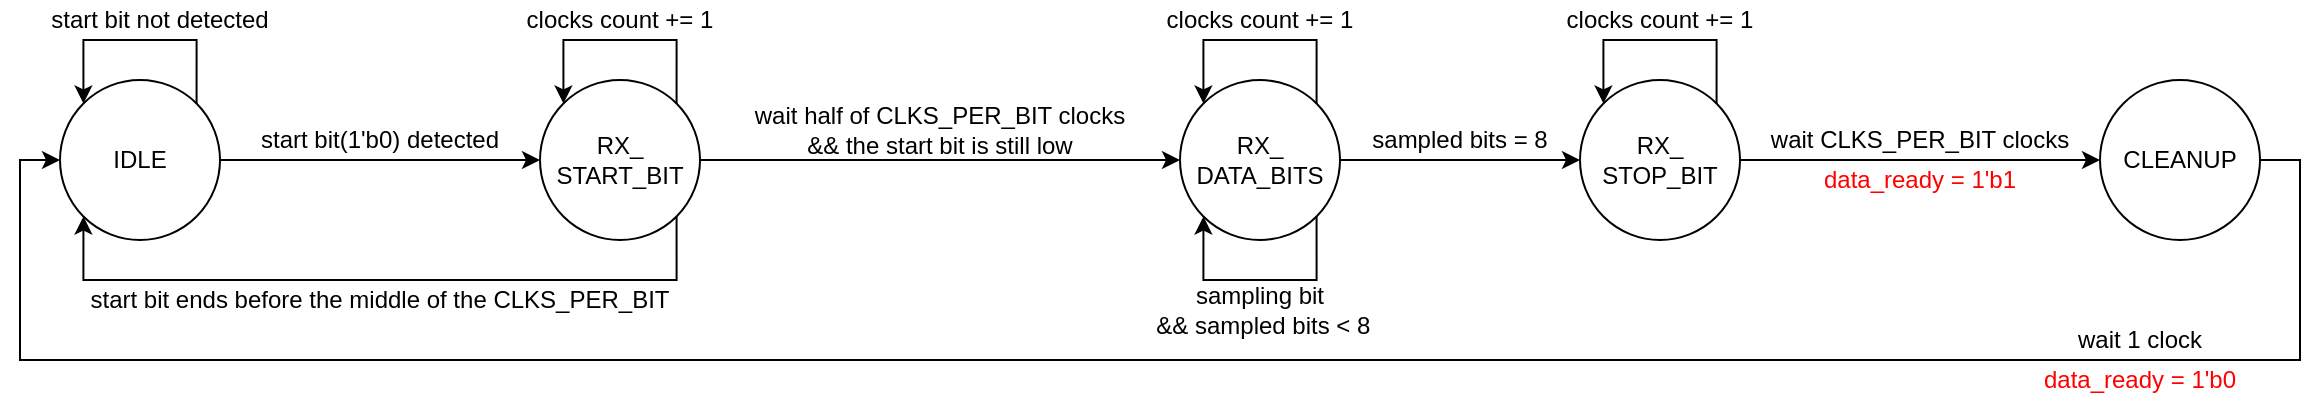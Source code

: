 <mxfile version="14.1.8" type="device"><diagram id="tvTTJsB_3W9rjW5tpj7M" name="第1頁"><mxGraphModel dx="1351" dy="960" grid="1" gridSize="10" guides="1" tooltips="1" connect="1" arrows="1" fold="1" page="1" pageScale="1" pageWidth="3300" pageHeight="4681" math="0" shadow="0"><root><mxCell id="0"/><mxCell id="1" parent="0"/><mxCell id="zSPb_Se1Kn3NIfHTTEaw-6" style="edgeStyle=orthogonalEdgeStyle;rounded=0;orthogonalLoop=1;jettySize=auto;html=1;" edge="1" parent="1" source="zSPb_Se1Kn3NIfHTTEaw-1" target="zSPb_Se1Kn3NIfHTTEaw-2"><mxGeometry relative="1" as="geometry"/></mxCell><mxCell id="zSPb_Se1Kn3NIfHTTEaw-1" value="IDLE" style="ellipse;whiteSpace=wrap;html=1;aspect=fixed;" vertex="1" parent="1"><mxGeometry x="160" y="200" width="80" height="80" as="geometry"/></mxCell><mxCell id="zSPb_Se1Kn3NIfHTTEaw-21" style="edgeStyle=orthogonalEdgeStyle;rounded=0;orthogonalLoop=1;jettySize=auto;html=1;exitX=1;exitY=1;exitDx=0;exitDy=0;entryX=0;entryY=1;entryDx=0;entryDy=0;" edge="1" parent="1" source="zSPb_Se1Kn3NIfHTTEaw-2" target="zSPb_Se1Kn3NIfHTTEaw-1"><mxGeometry relative="1" as="geometry"><Array as="points"><mxPoint x="468" y="300"/><mxPoint x="172" y="300"/></Array></mxGeometry></mxCell><mxCell id="zSPb_Se1Kn3NIfHTTEaw-2" value="RX_&lt;br&gt;START_BIT" style="ellipse;whiteSpace=wrap;html=1;aspect=fixed;" vertex="1" parent="1"><mxGeometry x="400" y="200" width="80" height="80" as="geometry"/></mxCell><mxCell id="zSPb_Se1Kn3NIfHTTEaw-31" style="edgeStyle=orthogonalEdgeStyle;rounded=0;orthogonalLoop=1;jettySize=auto;html=1;" edge="1" parent="1" source="zSPb_Se1Kn3NIfHTTEaw-4" target="zSPb_Se1Kn3NIfHTTEaw-5"><mxGeometry relative="1" as="geometry"/></mxCell><mxCell id="zSPb_Se1Kn3NIfHTTEaw-4" value="RX_&lt;br&gt;STOP_BIT" style="ellipse;whiteSpace=wrap;html=1;aspect=fixed;" vertex="1" parent="1"><mxGeometry x="920" y="200" width="80" height="80" as="geometry"/></mxCell><mxCell id="zSPb_Se1Kn3NIfHTTEaw-37" style="edgeStyle=orthogonalEdgeStyle;rounded=0;orthogonalLoop=1;jettySize=auto;html=1;entryX=0;entryY=0.5;entryDx=0;entryDy=0;" edge="1" parent="1" source="zSPb_Se1Kn3NIfHTTEaw-5" target="zSPb_Se1Kn3NIfHTTEaw-1"><mxGeometry relative="1" as="geometry"><Array as="points"><mxPoint x="1280" y="240"/><mxPoint x="1280" y="340"/><mxPoint x="140" y="340"/><mxPoint x="140" y="240"/></Array></mxGeometry></mxCell><mxCell id="zSPb_Se1Kn3NIfHTTEaw-5" value="CLEANUP" style="ellipse;whiteSpace=wrap;html=1;aspect=fixed;" vertex="1" parent="1"><mxGeometry x="1180" y="200" width="80" height="80" as="geometry"/></mxCell><mxCell id="zSPb_Se1Kn3NIfHTTEaw-9" value="start bit(1'b0) detected" style="text;html=1;strokeColor=none;fillColor=none;align=center;verticalAlign=middle;whiteSpace=wrap;rounded=0;" vertex="1" parent="1"><mxGeometry x="240" y="220" width="160" height="20" as="geometry"/></mxCell><mxCell id="zSPb_Se1Kn3NIfHTTEaw-14" value="wait half of CLKS_PER_BIT clocks&lt;br&gt;&amp;amp;&amp;amp; the start bit is still low" style="text;html=1;strokeColor=none;fillColor=none;align=center;verticalAlign=middle;whiteSpace=wrap;rounded=0;" vertex="1" parent="1"><mxGeometry x="480" y="210" width="240" height="30" as="geometry"/></mxCell><mxCell id="zSPb_Se1Kn3NIfHTTEaw-16" style="edgeStyle=orthogonalEdgeStyle;rounded=0;orthogonalLoop=1;jettySize=auto;html=1;exitX=1;exitY=0;exitDx=0;exitDy=0;entryX=0;entryY=0;entryDx=0;entryDy=0;" edge="1" parent="1" source="zSPb_Se1Kn3NIfHTTEaw-1" target="zSPb_Se1Kn3NIfHTTEaw-1"><mxGeometry relative="1" as="geometry"><Array as="points"><mxPoint x="228" y="180"/><mxPoint x="172" y="180"/></Array></mxGeometry></mxCell><mxCell id="zSPb_Se1Kn3NIfHTTEaw-17" style="edgeStyle=orthogonalEdgeStyle;rounded=0;orthogonalLoop=1;jettySize=auto;html=1;exitX=1;exitY=0;exitDx=0;exitDy=0;entryX=0;entryY=0;entryDx=0;entryDy=0;" edge="1" parent="1" source="zSPb_Se1Kn3NIfHTTEaw-2" target="zSPb_Se1Kn3NIfHTTEaw-2"><mxGeometry relative="1" as="geometry"><Array as="points"><mxPoint x="468" y="180"/><mxPoint x="412" y="180"/></Array></mxGeometry></mxCell><mxCell id="zSPb_Se1Kn3NIfHTTEaw-27" style="edgeStyle=orthogonalEdgeStyle;rounded=0;orthogonalLoop=1;jettySize=auto;html=1;entryX=0;entryY=0.5;entryDx=0;entryDy=0;" edge="1" parent="1" source="zSPb_Se1Kn3NIfHTTEaw-3" target="zSPb_Se1Kn3NIfHTTEaw-4"><mxGeometry relative="1" as="geometry"><mxPoint x="940" y="240" as="targetPoint"/></mxGeometry></mxCell><mxCell id="zSPb_Se1Kn3NIfHTTEaw-3" value="RX_&lt;br&gt;DATA_BITS" style="ellipse;whiteSpace=wrap;html=1;aspect=fixed;" vertex="1" parent="1"><mxGeometry x="720" y="200" width="80" height="80" as="geometry"/></mxCell><mxCell id="zSPb_Se1Kn3NIfHTTEaw-18" style="edgeStyle=orthogonalEdgeStyle;rounded=0;orthogonalLoop=1;jettySize=auto;html=1;" edge="1" parent="1" source="zSPb_Se1Kn3NIfHTTEaw-2" target="zSPb_Se1Kn3NIfHTTEaw-3"><mxGeometry relative="1" as="geometry"><mxPoint x="780" y="240" as="targetPoint"/><mxPoint x="480" y="240" as="sourcePoint"/></mxGeometry></mxCell><mxCell id="zSPb_Se1Kn3NIfHTTEaw-19" value="clocks count += 1" style="text;html=1;strokeColor=none;fillColor=none;align=center;verticalAlign=middle;whiteSpace=wrap;rounded=0;" vertex="1" parent="1"><mxGeometry x="390" y="160" width="100" height="20" as="geometry"/></mxCell><mxCell id="zSPb_Se1Kn3NIfHTTEaw-20" value="start bit not detected" style="text;html=1;strokeColor=none;fillColor=none;align=center;verticalAlign=middle;whiteSpace=wrap;rounded=0;" vertex="1" parent="1"><mxGeometry x="130" y="160" width="160" height="20" as="geometry"/></mxCell><mxCell id="zSPb_Se1Kn3NIfHTTEaw-22" value="start bit ends before the middle of the CLKS_PER_BIT" style="text;html=1;strokeColor=none;fillColor=none;align=center;verticalAlign=middle;whiteSpace=wrap;rounded=0;" vertex="1" parent="1"><mxGeometry x="170" y="300" width="300" height="20" as="geometry"/></mxCell><mxCell id="zSPb_Se1Kn3NIfHTTEaw-23" style="edgeStyle=orthogonalEdgeStyle;rounded=0;orthogonalLoop=1;jettySize=auto;html=1;exitX=1;exitY=0;exitDx=0;exitDy=0;entryX=0;entryY=0;entryDx=0;entryDy=0;" edge="1" parent="1" source="zSPb_Se1Kn3NIfHTTEaw-3" target="zSPb_Se1Kn3NIfHTTEaw-3"><mxGeometry relative="1" as="geometry"><Array as="points"><mxPoint x="788" y="180"/><mxPoint x="732" y="180"/></Array></mxGeometry></mxCell><mxCell id="zSPb_Se1Kn3NIfHTTEaw-25" value="clocks count += 1" style="text;html=1;strokeColor=none;fillColor=none;align=center;verticalAlign=middle;whiteSpace=wrap;rounded=0;" vertex="1" parent="1"><mxGeometry x="710" y="160" width="100" height="20" as="geometry"/></mxCell><mxCell id="zSPb_Se1Kn3NIfHTTEaw-26" value="sampled bits = 8" style="text;html=1;strokeColor=none;fillColor=none;align=center;verticalAlign=middle;whiteSpace=wrap;rounded=0;" vertex="1" parent="1"><mxGeometry x="800" y="220" width="120" height="20" as="geometry"/></mxCell><mxCell id="zSPb_Se1Kn3NIfHTTEaw-28" style="edgeStyle=orthogonalEdgeStyle;rounded=0;orthogonalLoop=1;jettySize=auto;html=1;exitX=1;exitY=1;exitDx=0;exitDy=0;entryX=0;entryY=1;entryDx=0;entryDy=0;" edge="1" parent="1" source="zSPb_Se1Kn3NIfHTTEaw-3" target="zSPb_Se1Kn3NIfHTTEaw-3"><mxGeometry relative="1" as="geometry"><Array as="points"><mxPoint x="788" y="300"/><mxPoint x="732" y="300"/></Array></mxGeometry></mxCell><mxCell id="zSPb_Se1Kn3NIfHTTEaw-29" value="sampling bit&lt;br&gt;&amp;nbsp;&amp;amp;&amp;amp; sampled bits &amp;lt; 8" style="text;html=1;strokeColor=none;fillColor=none;align=center;verticalAlign=middle;whiteSpace=wrap;rounded=0;" vertex="1" parent="1"><mxGeometry x="680" y="300" width="160" height="30" as="geometry"/></mxCell><mxCell id="zSPb_Se1Kn3NIfHTTEaw-32" value="wait CLKS_PER_BIT clocks" style="text;html=1;strokeColor=none;fillColor=none;align=center;verticalAlign=middle;whiteSpace=wrap;rounded=0;" vertex="1" parent="1"><mxGeometry x="1000" y="220" width="180" height="20" as="geometry"/></mxCell><mxCell id="zSPb_Se1Kn3NIfHTTEaw-33" style="edgeStyle=orthogonalEdgeStyle;rounded=0;orthogonalLoop=1;jettySize=auto;html=1;exitX=1;exitY=0;exitDx=0;exitDy=0;entryX=0;entryY=0;entryDx=0;entryDy=0;" edge="1" parent="1" source="zSPb_Se1Kn3NIfHTTEaw-4" target="zSPb_Se1Kn3NIfHTTEaw-4"><mxGeometry relative="1" as="geometry"><Array as="points"><mxPoint x="988" y="180"/><mxPoint x="932" y="180"/></Array></mxGeometry></mxCell><mxCell id="zSPb_Se1Kn3NIfHTTEaw-35" value="clocks count += 1" style="text;html=1;strokeColor=none;fillColor=none;align=center;verticalAlign=middle;whiteSpace=wrap;rounded=0;" vertex="1" parent="1"><mxGeometry x="910" y="160" width="100" height="20" as="geometry"/></mxCell><mxCell id="zSPb_Se1Kn3NIfHTTEaw-36" value="&lt;font color=&quot;#ff0000&quot;&gt;data_ready = 1'b1&lt;/font&gt;" style="text;html=1;strokeColor=none;fillColor=none;align=center;verticalAlign=middle;whiteSpace=wrap;rounded=0;" vertex="1" parent="1"><mxGeometry x="1000" y="240" width="180" height="20" as="geometry"/></mxCell><mxCell id="zSPb_Se1Kn3NIfHTTEaw-38" value="wait 1 clock" style="text;html=1;strokeColor=none;fillColor=none;align=center;verticalAlign=middle;whiteSpace=wrap;rounded=0;" vertex="1" parent="1"><mxGeometry x="1120" y="320" width="160" height="20" as="geometry"/></mxCell><mxCell id="zSPb_Se1Kn3NIfHTTEaw-39" value="&lt;font color=&quot;#ff0000&quot;&gt;data_ready = 1'b0&lt;/font&gt;" style="text;html=1;strokeColor=none;fillColor=none;align=center;verticalAlign=middle;whiteSpace=wrap;rounded=0;" vertex="1" parent="1"><mxGeometry x="1120" y="340" width="160" height="20" as="geometry"/></mxCell></root></mxGraphModel></diagram></mxfile>